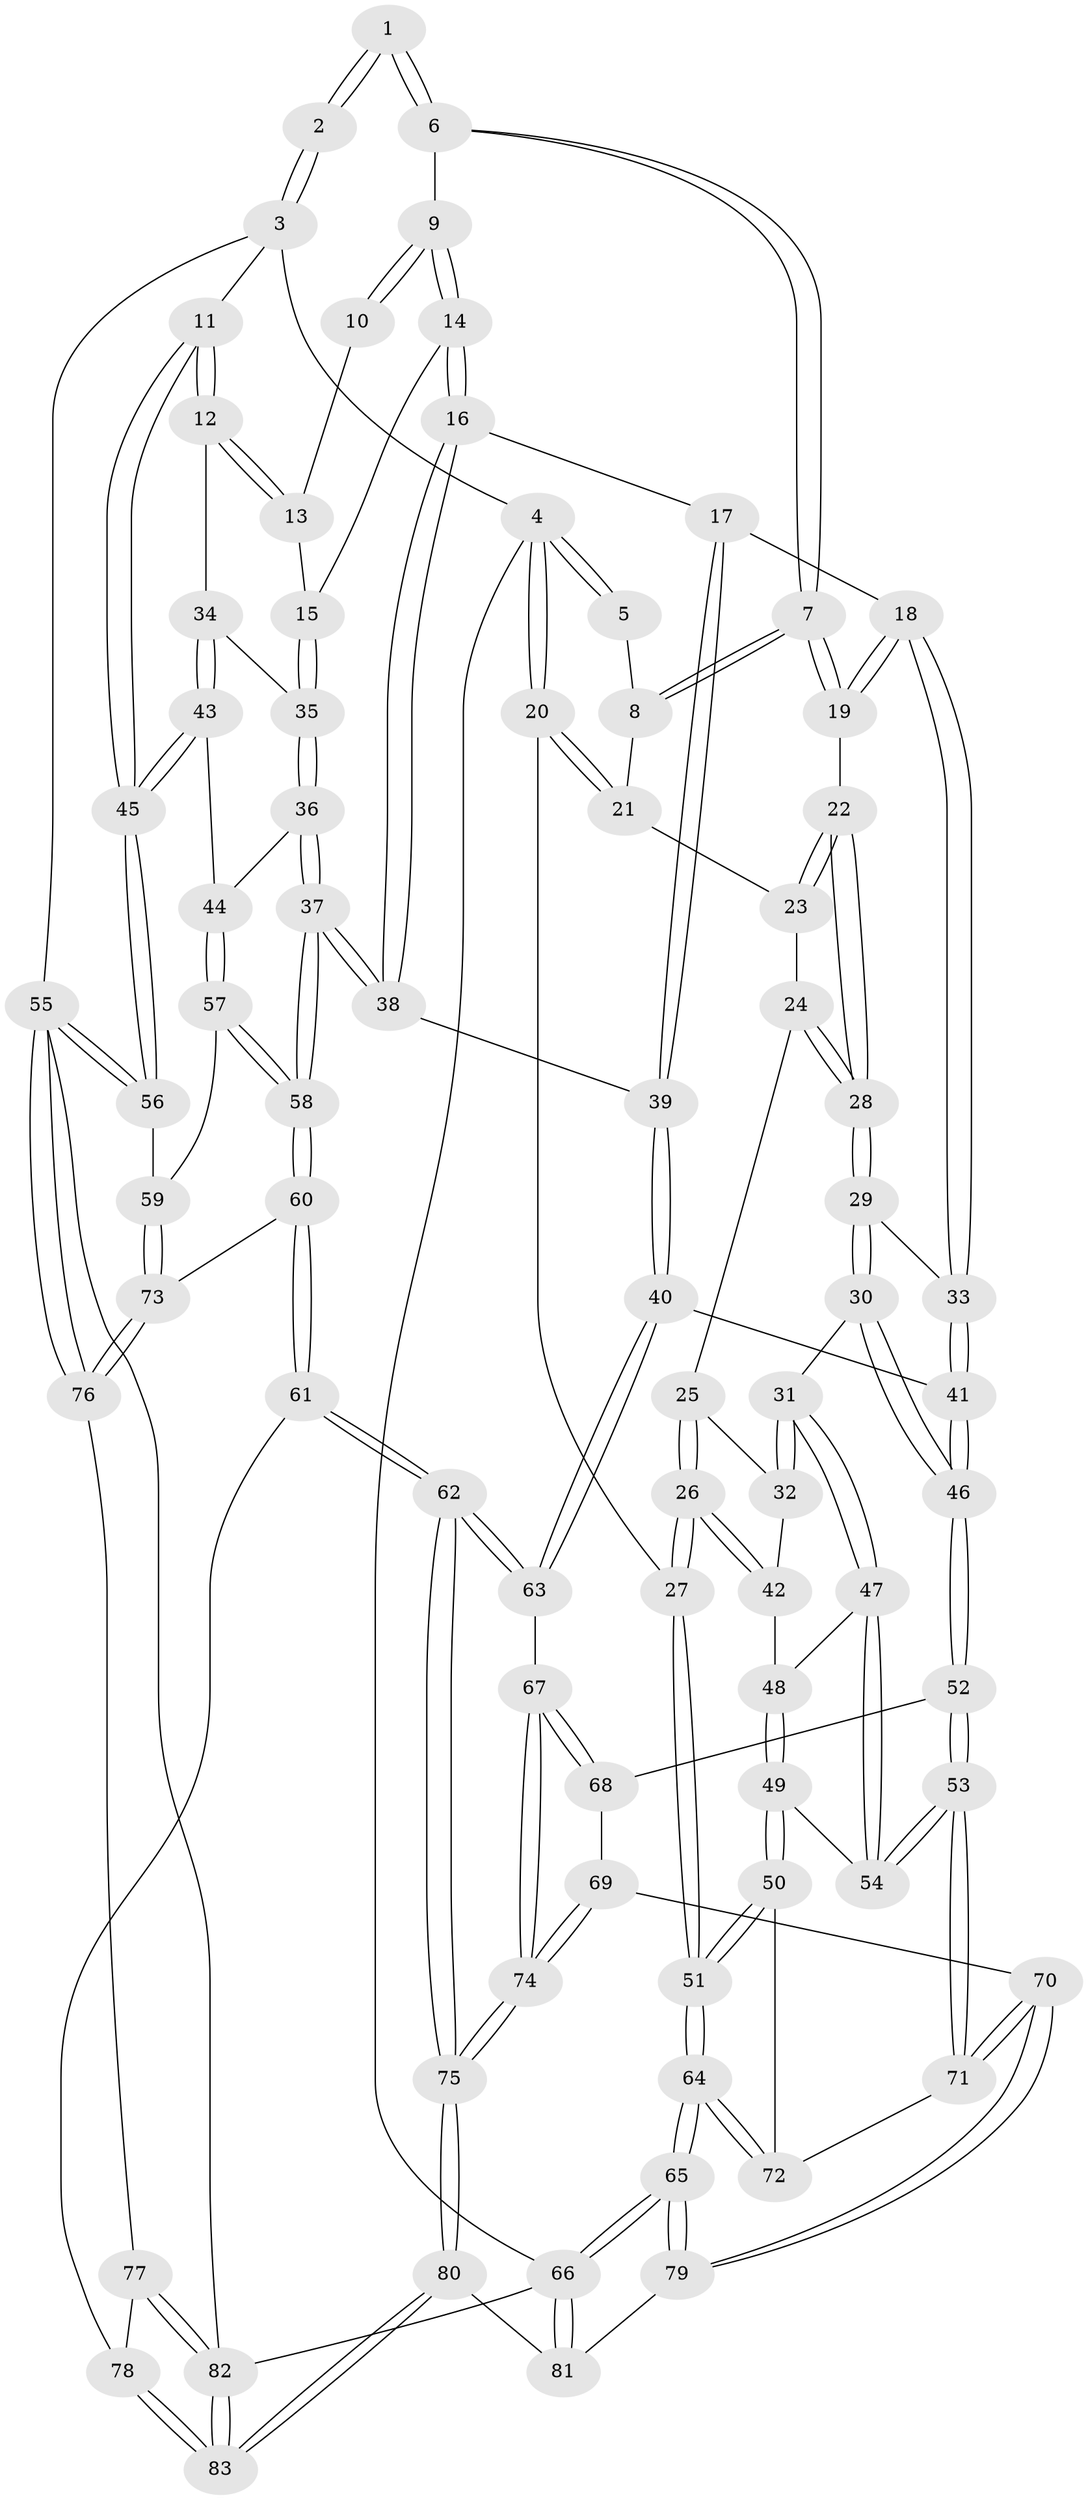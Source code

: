 // coarse degree distribution, {4: 0.32653061224489793, 5: 0.3673469387755102, 3: 0.14285714285714285, 2: 0.04081632653061224, 6: 0.08163265306122448, 7: 0.02040816326530612, 8: 0.02040816326530612}
// Generated by graph-tools (version 1.1) at 2025/06/03/04/25 22:06:55]
// undirected, 83 vertices, 204 edges
graph export_dot {
graph [start="1"]
  node [color=gray90,style=filled];
  1 [pos="+0.41974650443436157+0"];
  2 [pos="+0.9798500169469351+0"];
  3 [pos="+1+0"];
  4 [pos="+0+0"];
  5 [pos="+0.25797077219956566+0"];
  6 [pos="+0.44093324610224577+0.0787194618145262"];
  7 [pos="+0.3776871393997576+0.18109768908239127"];
  8 [pos="+0.17354933794764937+0.15266424277116097"];
  9 [pos="+0.6190123706902873+0.1506123580023914"];
  10 [pos="+0.8880269984616997+0"];
  11 [pos="+1+0.044521024334853276"];
  12 [pos="+0.8841111124846903+0.2976050420722486"];
  13 [pos="+0.7740475550438333+0.20692733687384796"];
  14 [pos="+0.636303807746721+0.2632885530929345"];
  15 [pos="+0.6539755905770185+0.269810782529977"];
  16 [pos="+0.6334863306456324+0.2652276693145163"];
  17 [pos="+0.48871137682635474+0.3142731431319059"];
  18 [pos="+0.4569176886116768+0.30822917614185535"];
  19 [pos="+0.39141915355165097+0.23448609885351526"];
  20 [pos="+0+0.17056528896097556"];
  21 [pos="+0.16890308494886042+0.15580125600409905"];
  22 [pos="+0.296921491706689+0.3210945668129311"];
  23 [pos="+0.17593255744415093+0.20123157283524115"];
  24 [pos="+0.17714424253009303+0.2843537746253199"];
  25 [pos="+0.14918256420547327+0.321444265451293"];
  26 [pos="+0+0.37262725601567176"];
  27 [pos="+0+0.34169645200252535"];
  28 [pos="+0.26637692328165097+0.3689212946031691"];
  29 [pos="+0.26590198951072175+0.3837454159571802"];
  30 [pos="+0.24847078062931888+0.42166965465942663"];
  31 [pos="+0.2400340544747567+0.4244469765997153"];
  32 [pos="+0.16916616950771787+0.3892797341493474"];
  33 [pos="+0.40971422522470907+0.3936286976206982"];
  34 [pos="+0.8459515133426198+0.35036510139239396"];
  35 [pos="+0.6939590345915074+0.3088340062228636"];
  36 [pos="+0.6980217538031911+0.4512730200876124"];
  37 [pos="+0.6400545139827856+0.5012486882442214"];
  38 [pos="+0.5983448624108663+0.4881245737621121"];
  39 [pos="+0.5617765020023548+0.4895768164327756"];
  40 [pos="+0.4948245865696008+0.5346484968676776"];
  41 [pos="+0.4046464077549379+0.5228150170454349"];
  42 [pos="+0.07278865162511888+0.41592728261746914"];
  43 [pos="+0.8473716295645051+0.39425097700592804"];
  44 [pos="+0.8336663834019011+0.4483011992896918"];
  45 [pos="+1+0.45672977396713277"];
  46 [pos="+0.3615962310118698+0.5444719292183705"];
  47 [pos="+0.18118242812182953+0.4857081339114519"];
  48 [pos="+0.10089794145512992+0.4489067991349978"];
  49 [pos="+0.07635222691285047+0.6135829608394789"];
  50 [pos="+0.006467230642491343+0.6295901857848858"];
  51 [pos="+0+0.6430137371077369"];
  52 [pos="+0.326863200153751+0.6051125962291184"];
  53 [pos="+0.21976726295640295+0.640052667969715"];
  54 [pos="+0.16674411097646943+0.6103312498228294"];
  55 [pos="+1+0.8164809137910854"];
  56 [pos="+1+0.5755833190163343"];
  57 [pos="+0.8407330753829338+0.46911692739531785"];
  58 [pos="+0.7350086403736578+0.6782951741569001"];
  59 [pos="+1+0.580432687837854"];
  60 [pos="+0.7363656167976711+0.6933999227315096"];
  61 [pos="+0.6856136431162336+0.7463504987895596"];
  62 [pos="+0.6118752578143023+0.7928460499677441"];
  63 [pos="+0.5020756952681881+0.5598138833384789"];
  64 [pos="+0+0.9243129550039799"];
  65 [pos="+0+0.9982062109106308"];
  66 [pos="+0+1"];
  67 [pos="+0.4232820669537108+0.7134358539717757"];
  68 [pos="+0.3327255582376267+0.6135482195936476"];
  69 [pos="+0.32443499449969787+0.756964132387717"];
  70 [pos="+0.22135615464251637+0.794929274826674"];
  71 [pos="+0.21606306069747358+0.783605915887181"];
  72 [pos="+0.1407206968386976+0.7749748158986581"];
  73 [pos="+0.8126957259413089+0.6998692202721053"];
  74 [pos="+0.46376994968686125+0.7776215836921768"];
  75 [pos="+0.551480817877935+0.8656358830947415"];
  76 [pos="+0.9513055605215137+0.8348899584762667"];
  77 [pos="+0.9236183578522129+0.8672673568126057"];
  78 [pos="+0.8550737125463626+0.9121902073112342"];
  79 [pos="+0.2302224907269724+0.8525196187411012"];
  80 [pos="+0.4949025474029436+1"];
  81 [pos="+0.4239758849746444+1"];
  82 [pos="+1+1"];
  83 [pos="+0.7358209258791879+1"];
  1 -- 2;
  1 -- 2;
  1 -- 6;
  1 -- 6;
  2 -- 3;
  2 -- 3;
  3 -- 4;
  3 -- 11;
  3 -- 55;
  4 -- 5;
  4 -- 5;
  4 -- 20;
  4 -- 20;
  4 -- 66;
  5 -- 8;
  6 -- 7;
  6 -- 7;
  6 -- 9;
  7 -- 8;
  7 -- 8;
  7 -- 19;
  7 -- 19;
  8 -- 21;
  9 -- 10;
  9 -- 10;
  9 -- 14;
  9 -- 14;
  10 -- 13;
  11 -- 12;
  11 -- 12;
  11 -- 45;
  11 -- 45;
  12 -- 13;
  12 -- 13;
  12 -- 34;
  13 -- 15;
  14 -- 15;
  14 -- 16;
  14 -- 16;
  15 -- 35;
  15 -- 35;
  16 -- 17;
  16 -- 38;
  16 -- 38;
  17 -- 18;
  17 -- 39;
  17 -- 39;
  18 -- 19;
  18 -- 19;
  18 -- 33;
  18 -- 33;
  19 -- 22;
  20 -- 21;
  20 -- 21;
  20 -- 27;
  21 -- 23;
  22 -- 23;
  22 -- 23;
  22 -- 28;
  22 -- 28;
  23 -- 24;
  24 -- 25;
  24 -- 28;
  24 -- 28;
  25 -- 26;
  25 -- 26;
  25 -- 32;
  26 -- 27;
  26 -- 27;
  26 -- 42;
  26 -- 42;
  27 -- 51;
  27 -- 51;
  28 -- 29;
  28 -- 29;
  29 -- 30;
  29 -- 30;
  29 -- 33;
  30 -- 31;
  30 -- 46;
  30 -- 46;
  31 -- 32;
  31 -- 32;
  31 -- 47;
  31 -- 47;
  32 -- 42;
  33 -- 41;
  33 -- 41;
  34 -- 35;
  34 -- 43;
  34 -- 43;
  35 -- 36;
  35 -- 36;
  36 -- 37;
  36 -- 37;
  36 -- 44;
  37 -- 38;
  37 -- 38;
  37 -- 58;
  37 -- 58;
  38 -- 39;
  39 -- 40;
  39 -- 40;
  40 -- 41;
  40 -- 63;
  40 -- 63;
  41 -- 46;
  41 -- 46;
  42 -- 48;
  43 -- 44;
  43 -- 45;
  43 -- 45;
  44 -- 57;
  44 -- 57;
  45 -- 56;
  45 -- 56;
  46 -- 52;
  46 -- 52;
  47 -- 48;
  47 -- 54;
  47 -- 54;
  48 -- 49;
  48 -- 49;
  49 -- 50;
  49 -- 50;
  49 -- 54;
  50 -- 51;
  50 -- 51;
  50 -- 72;
  51 -- 64;
  51 -- 64;
  52 -- 53;
  52 -- 53;
  52 -- 68;
  53 -- 54;
  53 -- 54;
  53 -- 71;
  53 -- 71;
  55 -- 56;
  55 -- 56;
  55 -- 76;
  55 -- 76;
  55 -- 82;
  56 -- 59;
  57 -- 58;
  57 -- 58;
  57 -- 59;
  58 -- 60;
  58 -- 60;
  59 -- 73;
  59 -- 73;
  60 -- 61;
  60 -- 61;
  60 -- 73;
  61 -- 62;
  61 -- 62;
  61 -- 78;
  62 -- 63;
  62 -- 63;
  62 -- 75;
  62 -- 75;
  63 -- 67;
  64 -- 65;
  64 -- 65;
  64 -- 72;
  64 -- 72;
  65 -- 66;
  65 -- 66;
  65 -- 79;
  65 -- 79;
  66 -- 81;
  66 -- 81;
  66 -- 82;
  67 -- 68;
  67 -- 68;
  67 -- 74;
  67 -- 74;
  68 -- 69;
  69 -- 70;
  69 -- 74;
  69 -- 74;
  70 -- 71;
  70 -- 71;
  70 -- 79;
  70 -- 79;
  71 -- 72;
  73 -- 76;
  73 -- 76;
  74 -- 75;
  74 -- 75;
  75 -- 80;
  75 -- 80;
  76 -- 77;
  77 -- 78;
  77 -- 82;
  77 -- 82;
  78 -- 83;
  78 -- 83;
  79 -- 81;
  80 -- 81;
  80 -- 83;
  80 -- 83;
  82 -- 83;
  82 -- 83;
}
